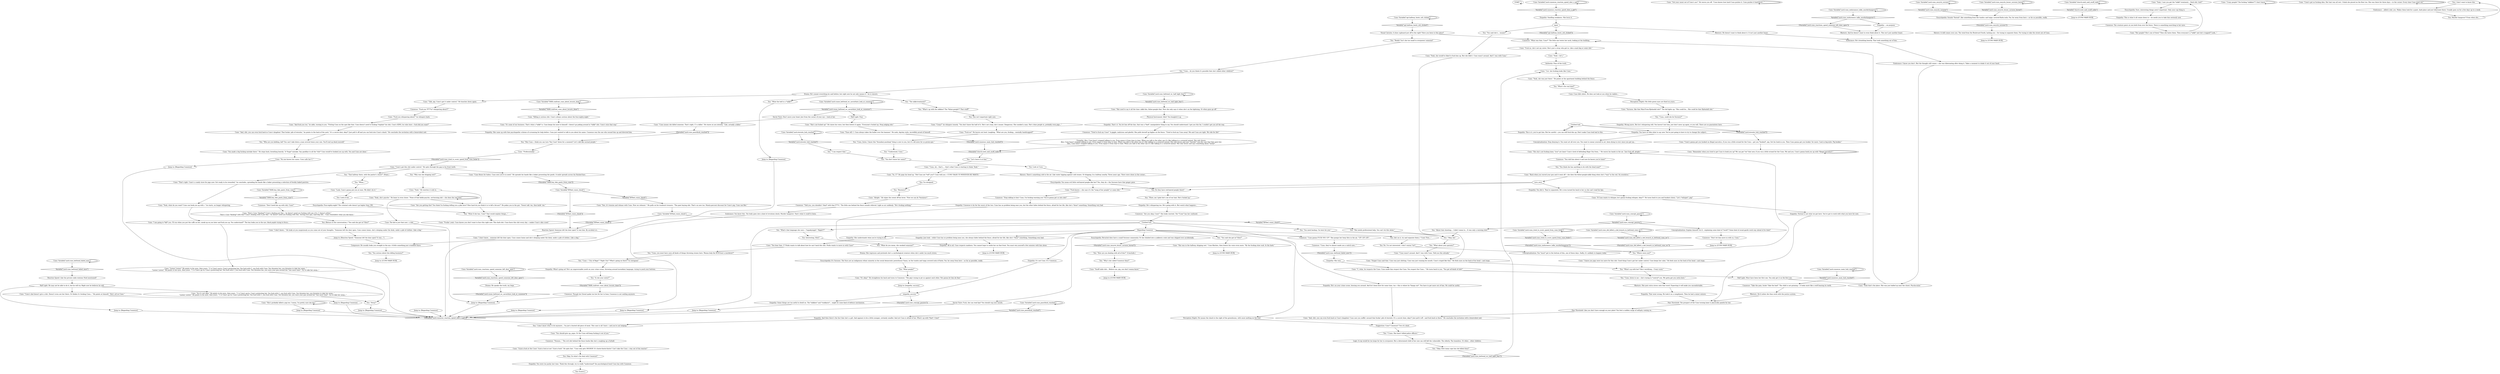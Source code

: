 # YARD / CUNO BEFRIEND WC
# Figure Cuno out WC
#* opens getting speed
#* ... buying pants
# ==================================================
digraph G {
	  0 [label="START"];
	  1 [label="input"];
	  2 [label="Cuno: \"You hear that, C? Porko wants to talk about how he can't hack this shit. Porko wants to move in with Cuno!\""];
	  3 [label="Cuno: \"Yo, C?\" He pops his head up. \"Did Cuno not *tell* you?! Cuno told you -- CUNO TALKS TO WHOEVER HE WANTS.\""];
	  4 [label="Composure: He usually looks you straight in the eye. A little something just crumbled there."];
	  5 [label="Reaction Speed: Someone left the door open? It was him. By accident or..."];
	  6 [label="Cuno: Variable[\"yard.eternite_hub_reached\"]"];
	  7 [label="Variable[\"yard.eternite_hub_reached\"]", shape=diamond];
	  8 [label="!(Variable[\"yard.eternite_hub_reached\"])", shape=diamond];
	  9 [label="You: \"What's up with her? She's terrifying... Crazy scary.\""];
	  10 [label="Shivers: There's something cold in the air. Like water lapping against cold stones. Or dripping. In a hallway nearby. Three years ago. There were shoes in the corner..."];
	  11 [label="Cuno: The kid is just that now -- a kid."];
	  12 [label="You: \"Whoa...\""];
	  13 [label="Cuno: \"Yeah that's the place. She was just balled up near the closet. Psycho-style.\""];
	  14 [label="You: (Return to the conversation.) \"You said she got in? How?\""];
	  15 [label="Cuno: \"Cuno's got this shit under control.\" He spits through the gap in his front teeth."];
	  16 [label="Cuno: \"Cuno's gonna get you hooked on illegal narcotics, if you run a little errand for the Cuno -- get you *hooked*, pig. Get his hook in you. Then Cuno gonna get you hookin' for more. Cash in big-style. Pig hooker.\""];
	  17 [label="Cuno: \"And, shit, you can even fuck back in Cuno's kingdom! That fuckin' pile of eternite,\" he points to the back of the yard, \"it's a secret door, okay?! Just pull it off and you can fuck into Cuno's shack.\" He concludes the invitation with a benevolent nod."];
	  18 [label="Conceptualization: Explain himself? As if... explaining some kind of *work*? Some kind of avant-garde work way ahead of its time?"];
	  19 [label="You: I'm intrigued."];
	  20 [label="Cuno: \"Talk, pig. Cuno's got it under control.\" He hunches down again."];
	  21 [label="You: \"What if she has, Cuno? That would explain things...\""];
	  22 [label="Cuno: \"She's probably killed a pig too. I mean, I'm pretty sure she has.\""];
	  23 [label="You: \"C'mon. She hasn't killed police officers.\""];
	  24 [label="Jump to: [Regarding Cunoesse]"];
	  25 [label="Jump to: [Regarding Cunoesse]"];
	  26 [label="You: \"Understood, Cuno.\""];
	  27 [label="Cuno: \"Get your snout out of Cuno's ass!\" He waves you off. \"Cuno knows how hard Cuno pushes it. Cuno pushes it hard-level...\""];
	  28 [label="Cuno: \"You should give up, popo. Or the Cunn will keep fucking it out of you.\""];
	  29 [label="Cunoesse: \"Take the pain, fucko! Take the bad!\" The child is not grinning -- it looks more like a wolf bearing its teeth."];
	  30 [label="Empathy: Also, Cuno hasn't stopped talking to you. Even enjoys it from time to time. When you talk to the other one it's like talking to a cornered animal. She only hisses.\nAlso, Cuno hasn't stopped talking to you. Even enjoys it from time to time. When you talk to the other one it's like talking to a cornered animal. She only hisses and says *murder* was the case that they gave her.\nAlso, Cuno hasn't stopped talking to you. Even enjoys it from time to time. When you talk to the other one it's like talking to a cornered animal. She only hisses and says something about *necks*."];
	  31 [label="Shivers: A chill comes over you. The wind from the Boulevard South, lashing you -- for trying to separate them. For trying to take the street out of Cuno."];
	  32 [label="Encyclopedia: Sounds *boreal*, like something from the tundra- and taiga- covered Katla isola. Far, far away from here -- as far as possible, really."];
	  33 [label="suru_ency"];
	  34 [label="Cuno: \"She used to say it all the time: näkk this, fisher-people that. Now she only says it when she's on the lightning. Or when guns go off.\""];
	  35 [label="Authority: Fear of the truth."];
	  36 [label="Jump to: [Regarding Cunoesse]"];
	  37 [label="Cuno: \"Yeah, she was just there.\" He points at the apartment building behind the fence."];
	  38 [label="You: \"You don't know her name?\""];
	  39 [label="Cuno: \"Alright.\" He wipes the sweat off his brow. \"Now we can do *business*.\""];
	  40 [label="Cuno: \"Yeah, what do you want? Cuno can hook you up with --\" he starts, no longer whispering."];
	  41 [label="Jump to: [CUNO MAIN HUB]"];
	  42 [label="Reaction Speed: Like the private radio stations Noid mentioned?"];
	  43 [label="Empathy: What's going on? He's an ungovernable youth on your crime scene, throwing around incendiary language, trying to push your buttons."];
	  44 [label="Cunoesse: \"Nooooo...\" The evil shit behind the fence hacks like she's coughing up a furball."];
	  45 [label="Cunoesse: \"Are you okay, Cuno?\" She looks worried. The *Cunn* has her confused."];
	  46 [label="Cunoesse: \"Fuck you *f****ts* whispering about?!\""];
	  47 [label="Empathy: You did it. They're separated. He's even turned his back to her so she can't read his lips."];
	  48 [label="You: Do they have red-haired people there?"];
	  49 [label="You: This isn't important right now."];
	  50 [label="Cuno: \"Yeah, I saw you get the *näkk* treatment... Dark shit, huh?\""];
	  51 [label="Cuno: \"It's none of our business. That's what a *näkk* is. Cuno keeps his nose to himself -- doesn't go poking around in *näkk* shit. Cuno's wise that way.\""];
	  52 [label="Encyclopedia: Four-eighty-eight? The criminal code doesn't go higher than 190."];
	  53 [label="Cunoesse: Though her friend spoke too low for her to hear, Cunoesse is not smiling anymore."];
	  54 [label="Cuno: \"Yeah, she would've liked to fuck him up. But she didn't. Cuno wasn't around. And C was with Cuno.\""];
	  55 [label="Cuno: \"Yeah, she's psycho.\" He leans in even closer. \"None of that kiddy-psycho, cat-burning shit -- she does the real deal.\""];
	  56 [label="You: \"What's the real deal?\""];
	  57 [label="Cunoesse: \"What was that, Cuno?\" The little one twists her neck, looking at the building."];
	  58 [label="You: \"Why was she dripping wet?\""];
	  59 [label="You: \"She needs professional help. You can't do this alone.\""];
	  60 [label="Cuno: \"Cuno flexes for hobos. Cuno sees you're in need.\" He spreads his hands like a baker presenting the goods. A smile spreads across his flushed face."];
	  61 [label="You: \"About that shooting... I didn't mean to... It was only a warning shot.\""];
	  62 [label="You: No. I'm not interested. I don't wanna *art*."];
	  63 [label="Cuno: \"Fuck you whispering about?\" he whispers back."];
	  64 [label="Rhetoric: She puts extra stress onto that word. Expecting it will make you uncomfortable."];
	  65 [label="Cuno: \"It's okay!\" He straightens his back and turns to Cunoesse. \"The pig's trying to pit us against each other. Not gonna let him do that.\""];
	  66 [label="Cuno: \"Crazy people? The fucking *näkkies*? I don't know...\""];
	  67 [label="Encyclopedia: It's Suruese. The Suru are an indigenous ethnic minority in the social democratic powerhouse Vaasa, on the tundra and taiga covered isola of Katla. Far, far away from here -- as far as possible, really."];
	  68 [label="Jump to: [Regarding Cunoesse]"];
	  69 [label="Cuno: Variable[\"yard.cuno_endurannce_talks_murderhangover\"]"];
	  70 [label="Variable[\"yard.cuno_endurannce_talks_murderhangover\"]", shape=diamond];
	  71 [label="!(Variable[\"yard.cuno_endurannce_talks_murderhangover\"])", shape=diamond];
	  72 [label="Cuno: \"Remember when you tried to get Cuno to hook you up? We can get *on* that now, if you run a little errand for the Cuno. Me and you. Cuno's gonna hook you up with *illegal narcotics*.\""];
	  73 [label="Cuno: Variable[\"TASK.buy_faln_pants_from_cuno\"]"];
	  74 [label="Variable[\"TASK.buy_faln_pants_from_cuno\"]", shape=diamond];
	  75 [label="!(Variable[\"TASK.buy_faln_pants_from_cuno\"])", shape=diamond];
	  76 [label="Jump to: [CUNO MAIN HUB]"];
	  77 [label="Cuno: Variable[\"apt.hallway_boots_orb_clicked\"]"];
	  78 [label="Variable[\"apt.hallway_boots_orb_clicked\"]", shape=diamond];
	  79 [label="!(Variable[\"apt.hallway_boots_orb_clicked\"])", shape=diamond];
	  80 [label="Empathy: It's not Cuno. It's Cunoesse."];
	  81 [label="You: \"What do you mean, she smoked someone?\""];
	  82 [label="Empathy: Cunoesse is by far the worst of the two. Cuno has no problem being near you, but the other hides behind the fence, afraid for her life, like she's *done* something. Something very bad."];
	  83 [label="Empathy: She understands what you're trying to do."];
	  84 [label="You: \"How are you dealing with all of this?\" (Conclude.)"];
	  85 [label="Empathy: Some things are too awful to dwell on. The *näkkies* and *runkkaris*... might be some kind of defence mechanism."];
	  86 [label="You: (Act on it, try and separate them.) \"Cuno! Psst...\""];
	  87 [label="You: \"You said she's... insane?\""];
	  88 [label="Cuno: Variable[\"yard.cuno_befriend_failed_once\"]"];
	  89 [label="Variable[\"yard.cuno_befriend_failed_once\"]", shape=diamond];
	  90 [label="!(Variable[\"yard.cuno_befriend_failed_once\"])", shape=diamond];
	  91 [label="Cuno: \"Ease off, C. Cuno always takes the bullet over the hammer.\" He nods, big-boy style, incredibly proud of himself."];
	  92 [label="Empathy: Wrong move. But he's whispering still. You haven't lost him, just don't mess up again, or you will. There are no guarantees here."];
	  93 [label="Cuno: \"Suruese, like that Man-From-Hjelmdall shit?\" The kid lights up. \"She could be... She could be that Hjelmdall shit.\""];
	  94 [label="Drama: He's meant everything he said before; but right now he not only means it -- he is sincere."];
	  95 [label="Cuno: Cuno falls silent. He does not look at you when he replies..."];
	  96 [label="Cuno: \"Snuff radio shit... Believe me, pig, you don't wanna know.\""];
	  97 [label="Cuno: \"Cos' she fucking looks like Cuno.\""];
	  98 [label="Jump to: [Regarding Cunoesse]"];
	  99 [label="You: \"Okay. How many cops has she killed then?\""];
	  100 [label="Cunoesse: The creature peers at you both from over the fence. There is something searching in her eyes."];
	  101 [label="Cuno: \"I am going to *kill* you. I'll run when you put the cuffs on her, sneak up on you later and fuck you up. You understand?\" The boy looks you in the eye, black pupils trying to focus…"];
	  102 [label="Cunoesse: \"Don't hook him up with shit, Cuno!\""];
	  103 [label="Cuno: \"See, it's tension and release with Cuno. Now we releasin'.\" He pulls on his tracksuit trousers. \"The pant buying shit. That's on now too. Ninety-percent discount for Cuno's pig. Cuno can flex.\""];
	  104 [label="Cuno: \"That's right. Cuno's a candy store for pigs now. Get ready to be rewarded,\" he concludes, spreading his hands like a baker presenting a selection of freshly baked pastries."];
	  105 [label="You: \"You need backup. I'm here for you.\""];
	  106 [label="You: \"Cuno, listen. I know this *boundary-pushing* thing is new to you, but it's old news for us grown-ups.\""];
	  107 [label="Cunoesse: \"Cuno, they've almost made you a snitch now...\""];
	  108 [label="Empathy: Normal is not what we got here. You've got to work with what you have for now."];
	  109 [label="Empathy: This is it, you've got him. But be careful -- you can still fuck this up. Don't make Cuno look bad in this."];
	  110 [label="You: \"Phew, am I glad she's out of our hair. She's fucked up.\""];
	  111 [label="Encyclopedia: You mean evil little red-haired people like her? Yes, they do -- the Suruese have that ginger gene."];
	  112 [label="Logic: A cop would be too large for her to overpower. But a determined child of her size can still kill the vulnerable. The elderly. The homeless. Or other... other children."];
	  113 [label="Cuno: \"I knew you pigs were too naive for this shit. Good thing Cuno's got her under control. Cuno keeps her calm.\" He feels eyes on the back of his head -- and stops."];
	  114 [label="Cuno: \"Look, Cuno's gonna put you at ease. We didn't do it.\""];
	  115 [label="Cuno: \"Yeah.\" He watches it sink in."];
	  116 [label="Cuno: \"Cuno's got no fucking idea. Her hair was all wet. I think she pissed on the floor too. She was there for three days -- in the corner. Every time Cuno went out.\""];
	  117 [label="Cuno: Variable[\"yard.cuno_did_killed_a_kid_branch_in_befriend_cuno_wc\"]"];
	  118 [label="Variable[\"yard.cuno_did_killed_a_kid_branch_in_befriend_cuno_wc\"]", shape=diamond];
	  119 [label="!(Variable[\"yard.cuno_did_killed_a_kid_branch_in_befriend_cuno_wc\"])", shape=diamond];
	  120 [label="Endurance: You know this. The body goes into a kind of revulsion shock. Murder hangover. That's what it could've been."];
	  121 [label="Empathy: She won."];
	  122 [label="Empathy: He's on your crime scene, bossing you around. And he's been here for some time, too -- this is where he *hangs out*. You have to get more out of him. He could be useful."];
	  123 [label="You: \"Is she your sister?\""];
	  124 [label="Pain Threshold: Like you don't have enough on your plate! You feel a sudden surge of self-pity coming on..."];
	  125 [label="Cuno: \"The city's not fucking lame, *you* are lame! Cuno's tired of defending Rage City from...\" He waves his hands in the air. \"Just fuck off, alright.\""];
	  126 [label="Jump to: [CUNO MAIN HUB]"];
	  127 [label="Jump to: [empathy_success]"];
	  128 [label="Physical Instrument: Idiot! You bungled it up."];
	  129 [label="You: \"What the hell is a *näkk*?\""];
	  130 [label="You: \"Really? Isn't she too small to overpower someone?"];
	  131 [label="You: \"That hallway there, with the janitor's closet?\" (Point.)"];
	  132 [label="You: \"Okay, kid.\""];
	  133 [label="Cuno: \"Listen! Listen!\" He points to his eyes, then yours. \"C is Cuno's go-to, Cuno's protecting her. You fuck with C, you fuck with Cuno. You threaten her, you threaten to take her away...\"\n\"Listen! Listen!\" He points to his eyes, then yours. \"C is Cuno's go to; Cuno's protecting her. You fuck with C, you fuck with Cuno. You threaten her, you wave your gun around her *one more time*. Try to take her away...\""];
	  134 [label="Half Light: He may not be able to do it, but he will try. Right now he believes he will."];
	  135 [label="Rhetoric: He doesn't want to think about it. It isn't just another boast."];
	  136 [label="Empathy: You were too pushy last time. Think this through, try to really *understand* the psychological bond Cuno has with Cunoesse."];
	  137 [label="Empathy: Just look -- while Cuno has no problem being near you, she always hides behind the fence, afraid for her life, like she's *done* something. Something very bad."];
	  138 [label="You: \"You think she has anything to do with the dead man?\""];
	  139 [label="Pain Threshold: The prospect of the Cuno turning lame is physically painful for her."];
	  140 [label="Jump to: [CUNO MAIN HUB]"];
	  141 [label="Empathy: You have no idea what to say now. You're just going to have to try to change the subject..."];
	  142 [label="You: \"Cuno, listen to me -- she's trying to *control* you. We gotta get you outta here.\""];
	  143 [label="Cuno: \"Crazy?\" he whispers tensely. \"You don't know the half of it. She's not crazy, she's insane. Dangerous. She smoked a man. She's done people in, probably even pigs...\""];
	  144 [label="Encyclopedia: Sure, interesting things aren't important. Only your cop thing is."];
	  145 [label="You: \"The näkk-treatment?\""];
	  146 [label="You: \"You serious about this killing business?\""];
	  147 [label="Savoir Faire: Don't move your head. Just from the corner of your eye -- look at her."];
	  148 [label="You: Look at Cuno."];
	  149 [label="Cuno: \"No one knows her name. Cuno calls her C.\""];
	  150 [label="Cuno: \"Professionally.\""];
	  151 [label="Cuno: \"Tryin'a fuck at the Cuno! Tryin'a fuck at me! Tryin'a fuck!\" He spits fast. \"Cuno only gets HIGHER! It's faster-faster-faster! Can't take the Cuno -- stay out of the reactor!\""];
	  152 [label="Cunoesse: \"You told him about it and now he knows you're lame!\""];
	  153 [label="Cuno: \"And fuck you too,\" he adds, turning to you. \"Putting Cuno on the spot like that. Cuno doesn't need to fucking *explain* his shit, Cuno's KING, he rules here -- fuck did you want?\""];
	  154 [label="Empathy: He's whispering too. He's going with it. But watch what happens..."];
	  155 [label="Cuno: \"She's not fucked up!\" He raises his voice, but then lowers it again. \"Everyone's fucked up. Stop judging shit.\""];
	  156 [label="Cuno: Variable[\"yard.cuno_befriend_wc_half_light_fear\"]"];
	  157 [label="Variable[\"yard.cuno_befriend_wc_half_light_fear\"]", shape=diamond];
	  158 [label="!(Variable[\"yard.cuno_befriend_wc_half_light_fear\"])", shape=diamond];
	  159 [label="Cuno: \"Forget Cuno said that. Cuno was just shitting. Cuno was just running his mouth. Cuno's stupid like that.\" He feels eyes on the back of his head -- and stops."];
	  160 [label="You: \"Where were you?\""];
	  161 [label="You: \"You said she got in? How?\""];
	  162 [label="You: \"Why's she called Cunoesse then?\""];
	  163 [label="Cuno: \"How's Cuno *dealing*? Cuno's dealing just fine -- he doesn't need you fucking with any of it. C doesn't either.\"\n\"How's Cuno *dealing* with this? Cuno's dealing with it just fine -- he doesn't need you fucking with this, waving your gun, mad dog shit... Cuno remembers what you did there.\""];
	  164 [label="Cuno: \"C, relax, he respects the Cuno. Cuno made him respect the Cuno. You respect the Cuno...\" He turns back to you. \"You get all kinds of shit!\""];
	  165 [label="You: [Leave.]"];
	  166 [label="You: Okay. So what's the deal with Cunoesse?"];
	  167 [label="Cunoesse: \"Cuno gonna FUCK YOU UP!\" She pumps her bony fists in the air. \"UP! UP! UP!\""];
	  168 [label="You: \"What's that language she uses -- *napakymppi*, *fägäri*?\""];
	  169 [label="You: \"I don't know what to do anymore... I'm just a busted old piece of meat. This case is all I have -- and you're not helping.\""];
	  170 [label="Empathy: All in all, Cuno respects madness. You cannot hope to outdo her on that front. You must win yourself a few minutes with him alone."];
	  171 [label="Cuno: Variable[\"yard.cuno_punchhub_reached\"]"];
	  172 [label="Variable[\"yard.cuno_punchhub_reached\"]", shape=diamond];
	  173 [label="!(Variable[\"yard.cuno_punchhub_reached\"])", shape=diamond];
	  174 [label="Perception (Sight): His little green eyes are fixed on yours."];
	  175 [label="Cuno: \"Cuno, uh... that's.... that's what Cuno is starting to think. Yeah.\""];
	  176 [label="Cuno: \"Yeah -- let's.\""];
	  177 [label="You: \"Stray?\""];
	  178 [label="Empathy: This is what it all comes down to -- he needs you to take him seriously now."];
	  179 [label="Jump to: [Regarding Cunoesse]"];
	  180 [label="You: \"Cuno, you must have seen all kinds of things throwing stones here. Wanna help the RCM bust a murderer?\""];
	  181 [label="Cunoesse: \"Don't let him move in with us, Cuno.\""];
	  182 [label="Cuno: Variable[\"yard.cuno_concept_passive\"]"];
	  183 [label="Variable[\"yard.cuno_concept_passive\"]", shape=diamond];
	  184 [label="!(Variable[\"yard.cuno_concept_passive\"])", shape=diamond];
	  185 [label="You: Interesting. How?"];
	  186 [label="Cuno: \"Fuck knows -- she says it's the *song of her people* or some shit.\""];
	  187 [label="You: \"Cuno, could she be Suruese?\""];
	  188 [label="Encyclopedia: Revachol does have a small Suruese community. Or she climbed into a yakberry crate and was shipped over accidentally."];
	  189 [label="You: \"Cuno... do you think it's possible that she's killed other children?\""];
	  190 [label="Cuno: \"Are you getting this? You think I'm fucking telling you a joke here? How hard do you think it is to kill a fat-ass?\" He pokes you in the gut. \"Sweet talk 'em, then knife 'em.\""];
	  191 [label="You: \"Let's leave it at that.\""];
	  192 [label="Rhetoric: And he doesn't want to even think about it. This isn't just another boast."];
	  193 [label="You: \"What about your parents?\""];
	  194 [label="Cuno: \"No it's not okay.\" He points to his eyes, then yours. \"C is Cuno's go-to, Cuno's protecting her. You fuck with C, you fuck with Cuno. You threaten her, you threaten to take her away...\"\n\"Listen! Listen!\" He points to his eyes, then yours. \"C is Cuno's go to; Cuno's protecting her. You fuck with C, you fuck with Cuno. You threaten her, you wave your gun around her *one more time*. Try to take her away...\""];
	  195 [label="You: \"I can respect that.\""];
	  196 [label="Cuno: \"And, shit, you can even fuck back in Cuno's kingdom! Cuno saw you sniffin' around that fuckin' pile of eternite. It's a secret door, okay?! Just pull it off -- and fuck back in there.\" He concludes the invitation with a benevolent nod."];
	  197 [label="Untitled hub"];
	  198 [label="Empathy: That went wrong. He took it as a compliment. Then he had a minor seizure."];
	  199 [label="Cuno: \"If Cuno wants to whisper, he's gonna fucking whisper, okay?!\" He turns back to you and hunkers down: \"Let's *whisper*, pig!\""];
	  200 [label="Savoir Faire: Fuck, she can read lips? You should cup your mouth."];
	  201 [label="You: \"What's up with the näkkies? The *fisher-people*? That stuff?\""];
	  202 [label="Cuno: \"Back when you waved your gun and it went off -- she does the fisher-people-näkk thing when she's *way* in the red. On overdrive.\""];
	  203 [label="Cuno: Variable[\"TASK.confront_cuno_about_locusts_done\"]"];
	  204 [label="Variable[\"TASK.confront_cuno_about_locusts_done\"]", shape=diamond];
	  205 [label="!(Variable[\"TASK.confront_cuno_about_locusts_done\"])", shape=diamond];
	  206 [label="Cuno: \"Fuck no, she's not my sister. She's just a stray who got in. Like a mad dog or some shit.\""];
	  207 [label="Cuno: \"She was in the hallway, dripping wet.\" Cuno flinches, then lowers his voice even more. \"By the fucking shoe rack. In the dark.\""];
	  208 [label="Cuno: \"I don't know... someone left the door open. Cuno comes home and she's sleeping under the desk, under a pile of clothes. Like a dog.\""];
	  209 [label="Cuno: Variable[\"yard.cuno_reactions_speed_someone_left_door_open\"]"];
	  210 [label="Variable[\"yard.cuno_reactions_speed_someone_left_door_open\"]", shape=diamond];
	  211 [label="!(Variable[\"yard.cuno_reactions_speed_someone_left_door_open\"])", shape=diamond];
	  212 [label="You: I don't want to know this."];
	  213 [label="Endurance: ...killed a kid, yes. Makes them look for a quiet, dark place and just hibernate there. Usually goes on for a few days up to a week."];
	  214 [label="Endurance: I know you don't. But the thought still comes -- she was hibernating after doing it. Takes a moment to shake it out of your head..."];
	  215 [label="You: \"Business?\""];
	  216 [label="Conceptualization: You *must* get to the bottom of this, one of these days. Sadly, it's unlikely to happen today."];
	  217 [label="Conceptualization: Stop denying it. You want art all over you. You want to smear yourself in art, been dying to ever since you got up..."];
	  218 [label="Jump to: [CUNO MAIN HUB]"];
	  219 [label="Cuno: \"Killing is serious shit. Cuno's always serious about the four-eighty-eight.\""];
	  220 [label="Cuno: \"Cuno wasn't around. And C was with Cuno. Told you this already.\""];
	  221 [label="Cuno: \"Cuno's dad doesn't give a shit. Doesn't even see her there. Or thinks it's fucking Cuno...\" He points at himself. \"Shit's all on Cuno.\""];
	  222 [label="You: \"Who are you kidding, kid? You can't take down a man several times your size. You'll end up dead yourself.\""];
	  223 [label="Perception (Sight): He means the shack to the right of the greenhouse, with snow melting on the roof."];
	  224 [label="You: \"Hey Cuno -- think you can turn *the Cuno* down for a moment? Let's talk like normal people.\""];
	  225 [label="Cuno: Variable[\"yard.cunoesse_main_hub_reached\"]"];
	  226 [label="Variable[\"yard.cunoesse_main_hub_reached\"]", shape=diamond];
	  227 [label="!(Variable[\"yard.cunoesse_main_hub_reached\"])", shape=diamond];
	  228 [label="Rhetoric: He'd rather die than work with the justice system."];
	  229 [label="Empathy: Smelling weakness. She loves it."];
	  230 [label="Empathy: And then there's the fact that she's a girl. And appears to be a little younger, certainly smaller. And yet Cuno is afraid of her. What's up with *that*, Cuno?"];
	  231 [label="Empathy: She came up with that psychopathic scheme of screaming for help before. Cuno just wanted to talk to you about his name. Cunoesse was the one who wound him up and directed him."];
	  232 [label="Drama: She regresses and pretends she's a mythological creature when she's under too much stress."];
	  233 [label="Cuno: \"Cuno means she killed someone. That's right, C's a killer.\" He stares at you intently. \"Like, actually a killer.\""];
	  234 [label="Cuno: Variable[\"yard.cunoe_befriend_wc_savoirfaire_look_at_cunoesse\"]"];
	  235 [label="Variable[\"yard.cunoe_befriend_wc_savoirfaire_look_at_cunoesse\"]", shape=diamond];
	  236 [label="!(Variable[\"yard.cunoe_befriend_wc_savoirfaire_look_at_cunoesse\"])", shape=diamond];
	  237 [label="Jump to: [Regarding Cunoesse]"];
	  238 [label="Suggestion: Cuno? Cunoesse? Two of a kind."];
	  239 [label="Jump to: [CUNO MAIN HUB]"];
	  240 [label="Cuno: Variable[\"church.noid_said_snuff_radio\"]"];
	  241 [label="Variable[\"church.noid_said_snuff_radio\"]", shape=diamond];
	  242 [label="!(Variable[\"church.noid_said_snuff_radio\"])", shape=diamond];
	  243 [label="Cuno: Variable[\"yard.cunoesse_reaction_speed_shes_a_girl\"]"];
	  244 [label="Variable[\"yard.cunoesse_reaction_speed_shes_a_girl\"]", shape=diamond];
	  245 [label="!(Variable[\"yard.cunoesse_reaction_speed_shes_a_girl\"])", shape=diamond];
	  246 [label="Regarding Cunoesse"];
	  247 [label="You: \"Cuno -- 'City of Rage'? 'Night City'? What's going on there? I'm intrigued.\""];
	  248 [label="Cuno: \"Fuck no!\" He bursts out loud. Laughing. \"What are you, fucking... mentally handicapped?\""];
	  249 [label="Cunoesse: \"Stop talking to him! Cuno, I'm fucking warning you! You're gonna get us into shit!\""];
	  250 [label="You: \"What people?\""];
	  251 [label="Cuno: Variable[\"yard.cuno_encyclo_suruese\"]"];
	  252 [label="Variable[\"yard.cuno_encyclo_suruese\"]", shape=diamond];
	  253 [label="!(Variable[\"yard.cuno_encyclo_suruese\"])", shape=diamond];
	  254 [label="Cuno: Variable[\"yard.cuno_encyclo_lesser_suruese_boreal\"]"];
	  255 [label="Variable[\"yard.cuno_encyclo_lesser_suruese_boreal\"]", shape=diamond];
	  256 [label="!(Variable[\"yard.cuno_encyclo_lesser_suruese_boreal\"])", shape=diamond];
	  257 [label="Jump to: [Regarding Cunoesse]"];
	  258 [label="Cuno: \"Her people? She's one of them? Then she hates them. Then everyone's a *näkk* and she's trapped? Look...\""];
	  259 [label="Half Light: Fear."];
	  260 [label="You: Look at her."];
	  261 [label="Drama: He speaks the truth, my liege."];
	  262 [label="Empathy: ...on purpose."];
	  263 [label="You: Murder hangover? From when she..."];
	  264 [label="Half Light: Must have been her first one. You only get it on the first one."];
	  265 [label="Cuno: Variable[\"yard.cuno_tried_to_score_speed_from_cuno_futile\"]"];
	  266 [label="Variable[\"yard.cuno_tried_to_score_speed_from_cuno_futile\"]", shape=diamond];
	  267 [label="!(Variable[\"yard.cuno_tried_to_score_speed_from_cuno_futile\"])", shape=diamond];
	  268 [label="Cunoesse: \"Told you, you shouldn't *deal* with that f****t.\" The little one behind the fence sounds relieved. Light as air suddenly. \"He's fucking nothing.\""];
	  269 [label="Endurance: He's breathing heavily. That took something out of him."];
	  270 [label="Jump to: [Regarding Cunoesse]"];
	  271 [label="empathy_success"];
	  272 [label="Empathy: That's it. You let him off the line, that was a *bad*, manipulative thing to say. You should understand: I got you this far, I couldn't get you all the way."];
	  273 [label="Cunoesse: \"Tried to fuck my Cuno!\" A giggle, malicious and gleeful. She pulls herself up higher on the fence. \"Tried to fuck my Cuno away! Me and Cuno are tight. We ride for life!\""];
	  274 [label="Untitled hub"];
	  275 [label="Jump to: [Regarding Cunoesse]"];
	  276 [label="Cuno: \"Fuckin' yeah. Cuno knows you don't want to face this right now. This dark shit. Cuno faces this shit every day -- makes Cuno's skin crawl.\""];
	  277 [label="Jump to: [Regarding Cunoesse]"];
	  278 [label="Visual Calculus: A shoe cupboard just off to the right? Have you been to this place?"];
	  279 [label="Cuno: \"I don't know...\" He looks at you suspiciously as you come out of your thoughts. \"Someone left the door open. Cuno comes home, she's sleeping under the desk, under a pile of clothes. Like a dog.\""];
	  280 [label="Jump to: [Reaction Speed: \"Someone left the door open? It was...\"]"];
	  281 [label="Cuno: \"You made a big fucking mistake there.\" He steps back, breathing heavily. \"A *huge* mistake. Say goodbye to all the *shit* Cuno would've hooked you up with. You and Cuno are done.\""];
	  282 [label="Cuno: Variable[\"XP.find_cunos_shack\"]"];
	  283 [label="Variable[\"XP.find_cunos_shack\"]", shape=diamond];
	  284 [label="!(Variable[\"XP.find_cunos_shack\"])", shape=diamond];
	  285 [label="Cuno: Variable[\"XP.find_cunos_shack\"]"];
	  286 [label="Variable[\"XP.find_cunos_shack\"]", shape=diamond];
	  287 [label="!(Variable[\"XP.find_cunos_shack\"])", shape=diamond];
	  288 [label="Jump to: [CUNO MAIN HUB]"];
	  0 -> 0
	  1 -> 87
	  1 -> 79
	  1 -> 135
	  2 -> 180
	  3 -> 19
	  4 -> 146
	  5 -> 208
	  6 -> 6
	  6 -> 7
	  7 -> 195
	  8 -> 16
	  9 -> 142
	  10 -> 111
	  11 -> 277
	  12 -> 114
	  13 -> 57
	  14 -> 279
	  15 -> 104
	  15 -> 58
	  15 -> 131
	  15 -> 60
	  16 -> 72
	  17 -> 222
	  18 -> 181
	  19 -> 215
	  20 -> 46
	  21 -> 276
	  22 -> 98
	  22 -> 22
	  23 -> 112
	  24 -> 245
	  25 -> 245
	  26 -> 38
	  27 -> 27
	  28 -> 44
	  29 -> 228
	  30 -> 242
	  31 -> 288
	  32 -> 253
	  33 -> 48
	  33 -> 186
	  33 -> 47
	  34 -> 128
	  35 -> 97
	  36 -> 245
	  37 -> 56
	  38 -> 148
	  39 -> 268
	  40 -> 101
	  42 -> 134
	  43 -> 123
	  44 -> 151
	  45 -> 197
	  46 -> 63
	  47 -> 199
	  48 -> 110
	  49 -> 143
	  50 -> 144
	  51 -> 231
	  52 -> 21
	  53 -> 277
	  54 -> 159
	  55 -> 11
	  55 -> 190
	  55 -> 55
	  56 -> 95
	  57 -> 206
	  58 -> 115
	  59 -> 132
	  60 -> 75
	  61 -> 132
	  62 -> 216
	  63 -> 153
	  64 -> 198
	  65 -> 127
	  66 -> 66
	  67 -> 250
	  68 -> 245
	  69 -> 69
	  69 -> 70
	  70 -> 211
	  70 -> 262
	  71 -> 160
	  72 -> 72
	  73 -> 73
	  73 -> 74
	  74 -> 102
	  75 -> 285
	  77 -> 77
	  77 -> 78
	  78 -> 278
	  79 -> 57
	  80 -> 271
	  81 -> 232
	  82 -> 170
	  83 -> 2
	  84 -> 162
	  85 -> 275
	  86 -> 62
	  87 -> 54
	  88 -> 88
	  88 -> 89
	  89 -> 42
	  90 -> 121
	  91 -> 227
	  92 -> 8
	  92 -> 141
	  93 -> 187
	  94 -> 129
	  94 -> 145
	  94 -> 20
	  95 -> 174
	  96 -> 239
	  97 -> 37
	  98 -> 245
	  99 -> 158
	  100 -> 258
	  101 -> 133
	  102 -> 163
	  103 -> 282
	  104 -> 40
	  105 -> 132
	  106 -> 26
	  107 -> 90
	  108 -> 139
	  109 -> 274
	  110 -> 154
	  111 -> 48
	  111 -> 186
	  112 -> 99
	  113 -> 9
	  114 -> 260
	  115 -> 190
	  115 -> 55
	  116 -> 116
	  117 -> 117
	  117 -> 118
	  118 -> 119
	  119 -> 160
	  120 -> 68
	  121 -> 164
	  122 -> 196
	  123 -> 205
	  124 -> 196
	  125 -> 152
	  127 -> 271
	  128 -> 272
	  129 -> 257
	  130 -> 189
	  131 -> 12
	  132 -> 193
	  133 -> 177
	  134 -> 25
	  134 -> 194
	  134 -> 221
	  135 -> 269
	  136 -> 165
	  137 -> 170
	  138 -> 202
	  139 -> 124
	  141 -> 217
	  142 -> 64
	  143 -> 248
	  144 -> 178
	  145 -> 201
	  146 -> 218
	  147 -> 233
	  148 -> 10
	  149 -> 24
	  150 -> 267
	  151 -> 166
	  152 -> 138
	  153 -> 17
	  154 -> 45
	  155 -> 91
	  156 -> 156
	  156 -> 157
	  157 -> 34
	  158 -> 97
	  159 -> 9
	  160 -> 113
	  161 -> 207
	  162 -> 96
	  163 -> 14
	  164 -> 264
	  166 -> 136
	  167 -> 107
	  168 -> 185
	  169 -> 28
	  170 -> 126
	  171 -> 171
	  171 -> 172
	  172 -> 230
	  173 -> 224
	  174 -> 93
	  175 -> 3
	  176 -> 35
	  177 -> 36
	  178 -> 100
	  179 -> 245
	  180 -> 247
	  181 -> 140
	  182 -> 182
	  182 -> 183
	  183 -> 18
	  183 -> 61
	  185 -> 81
	  186 -> 249
	  187 -> 92
	  188 -> 256
	  189 -> 94
	  190 -> 21
	  191 -> 175
	  192 -> 269
	  193 -> 220
	  194 -> 177
	  195 -> 38
	  196 -> 238
	  197 -> 168
	  197 -> 105
	  197 -> 179
	  197 -> 246
	  197 -> 223
	  198 -> 139
	  199 -> 108
	  200 -> 245
	  201 -> 49
	  202 -> 33
	  203 -> 203
	  203 -> 204
	  204 -> 219
	  205 -> 53
	  206 -> 176
	  207 -> 76
	  208 -> 4
	  209 -> 209
	  209 -> 210
	  210 -> 261
	  211 -> 192
	  212 -> 213
	  213 -> 263
	  214 -> 13
	  215 -> 39
	  216 -> 125
	  217 -> 125
	  219 -> 51
	  220 -> 159
	  221 -> 237
	  222 -> 281
	  223 -> 238
	  224 -> 150
	  225 -> 225
	  225 -> 226
	  226 -> 29
	  227 -> 242
	  228 -> 139
	  229 -> 1
	  230 -> 169
	  231 -> 224
	  232 -> 67
	  233 -> 173
	  234 -> 234
	  234 -> 235
	  235 -> 259
	  235 -> 147
	  236 -> 277
	  237 -> 245
	  238 -> 23
	  240 -> 240
	  240 -> 241
	  241 -> 41
	  242 -> 191
	  243 -> 243
	  243 -> 244
	  244 -> 229
	  245 -> 169
	  246 -> 161
	  246 -> 167
	  246 -> 200
	  246 -> 137
	  246 -> 80
	  246 -> 83
	  246 -> 86
	  246 -> 122
	  246 -> 188
	  247 -> 43
	  248 -> 106
	  249 -> 82
	  250 -> 65
	  251 -> 251
	  251 -> 252
	  252 -> 32
	  253 -> 31
	  254 -> 254
	  254 -> 255
	  255 -> 32
	  256 -> 84
	  257 -> 245
	  258 -> 50
	  259 -> 155
	  260 -> 52
	  261 -> 236
	  262 -> 192
	  263 -> 212
	  264 -> 13
	  265 -> 265
	  265 -> 266
	  266 -> 71
	  267 -> 15
	  268 -> 120
	  269 -> 214
	  270 -> 245
	  271 -> 184
	  271 -> 85
	  272 -> 273
	  273 -> 30
	  274 -> 8
	  274 -> 109
	  274 -> 141
	  275 -> 245
	  276 -> 21
	  277 -> 245
	  278 -> 57
	  278 -> 130
	  279 -> 280
	  280 -> 4
	  281 -> 149
	  282 -> 283
	  282 -> 284
	  283 -> 59
	  284 -> 5
	  285 -> 286
	  285 -> 287
	  286 -> 103
	  287 -> 5
}

